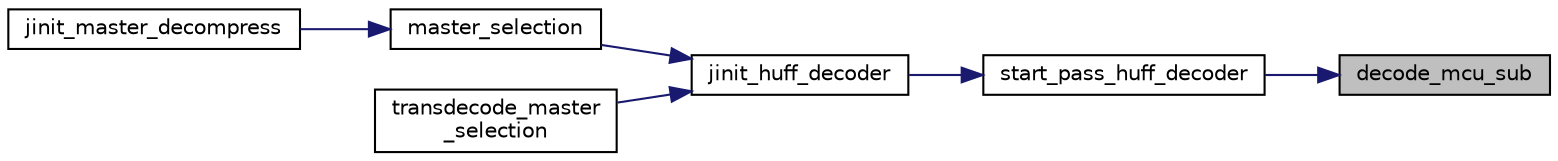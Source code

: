 digraph "decode_mcu_sub"
{
 // LATEX_PDF_SIZE
  bgcolor="transparent";
  edge [fontname="Helvetica",fontsize="10",labelfontname="Helvetica",labelfontsize="10"];
  node [fontname="Helvetica",fontsize="10",shape=record];
  rankdir="RL";
  Node42 [label="decode_mcu_sub",height=0.2,width=0.4,color="black", fillcolor="grey75", style="filled", fontcolor="black",tooltip=" "];
  Node42 -> Node43 [dir="back",color="midnightblue",fontsize="10",style="solid"];
  Node43 [label="start_pass_huff_decoder",height=0.2,width=0.4,color="black",URL="$jdhuff_8c.html#ac8c2367c6fcbc37bf85ae308b9205957",tooltip=" "];
  Node43 -> Node44 [dir="back",color="midnightblue",fontsize="10",style="solid"];
  Node44 [label="jinit_huff_decoder",height=0.2,width=0.4,color="black",URL="$jdhuff_8c.html#a499c7dbe17fbded1a5249083607a97d5",tooltip=" "];
  Node44 -> Node45 [dir="back",color="midnightblue",fontsize="10",style="solid"];
  Node45 [label="master_selection",height=0.2,width=0.4,color="black",URL="$jdmaster_8c.html#a440a4f3af47f35f6dd2a353329bc3baf",tooltip=" "];
  Node45 -> Node46 [dir="back",color="midnightblue",fontsize="10",style="solid"];
  Node46 [label="jinit_master_decompress",height=0.2,width=0.4,color="black",URL="$jdmaster_8c.html#a103160e5ec5fd80c654e74f633b14818",tooltip=" "];
  Node44 -> Node47 [dir="back",color="midnightblue",fontsize="10",style="solid"];
  Node47 [label="transdecode_master\l_selection",height=0.2,width=0.4,color="black",URL="$jdtrans_8c.html#a16d68f98db8a777ad657673ad118d279",tooltip=" "];
}
